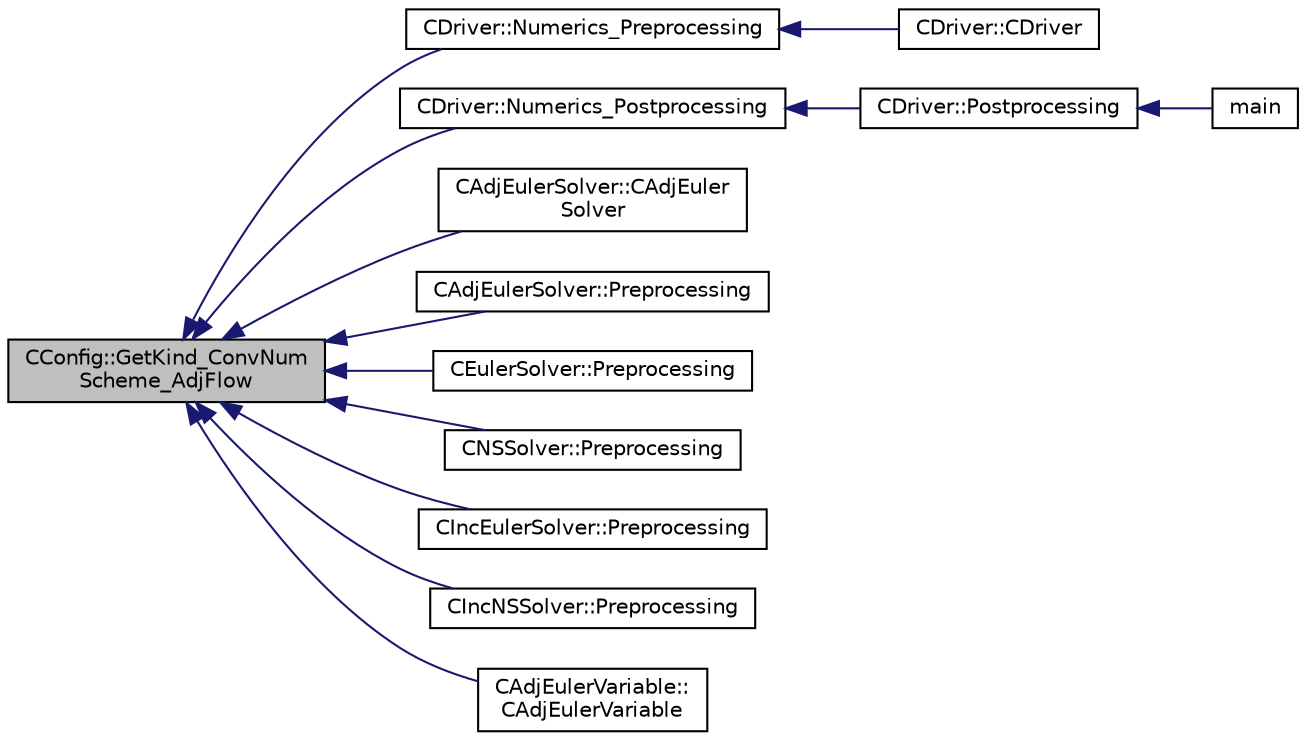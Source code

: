 digraph "CConfig::GetKind_ConvNumScheme_AdjFlow"
{
  edge [fontname="Helvetica",fontsize="10",labelfontname="Helvetica",labelfontsize="10"];
  node [fontname="Helvetica",fontsize="10",shape=record];
  rankdir="LR";
  Node4709 [label="CConfig::GetKind_ConvNum\lScheme_AdjFlow",height=0.2,width=0.4,color="black", fillcolor="grey75", style="filled", fontcolor="black"];
  Node4709 -> Node4710 [dir="back",color="midnightblue",fontsize="10",style="solid",fontname="Helvetica"];
  Node4710 [label="CDriver::Numerics_Preprocessing",height=0.2,width=0.4,color="black", fillcolor="white", style="filled",URL="$class_c_driver.html#a5c0a3e0cf9f6c3931d307aef1aba7bf4",tooltip="Definition and allocation of all solver classes. "];
  Node4710 -> Node4711 [dir="back",color="midnightblue",fontsize="10",style="solid",fontname="Helvetica"];
  Node4711 [label="CDriver::CDriver",height=0.2,width=0.4,color="black", fillcolor="white", style="filled",URL="$class_c_driver.html#a3fca4a013a6efa9bbb38fe78a86b5f3d",tooltip="Constructor of the class. "];
  Node4709 -> Node4712 [dir="back",color="midnightblue",fontsize="10",style="solid",fontname="Helvetica"];
  Node4712 [label="CDriver::Numerics_Postprocessing",height=0.2,width=0.4,color="black", fillcolor="white", style="filled",URL="$class_c_driver.html#ad38828d99fb5a34bded15212178fc7bd",tooltip="Definition and allocation of all solver classes. "];
  Node4712 -> Node4713 [dir="back",color="midnightblue",fontsize="10",style="solid",fontname="Helvetica"];
  Node4713 [label="CDriver::Postprocessing",height=0.2,width=0.4,color="black", fillcolor="white", style="filled",URL="$class_c_driver.html#a6ad9df8d8a8de75033ef296fed39c213",tooltip="Deallocation routine. "];
  Node4713 -> Node4714 [dir="back",color="midnightblue",fontsize="10",style="solid",fontname="Helvetica"];
  Node4714 [label="main",height=0.2,width=0.4,color="black", fillcolor="white", style="filled",URL="$_s_u2___c_f_d_8cpp.html#a0ddf1224851353fc92bfbff6f499fa97"];
  Node4709 -> Node4715 [dir="back",color="midnightblue",fontsize="10",style="solid",fontname="Helvetica"];
  Node4715 [label="CAdjEulerSolver::CAdjEuler\lSolver",height=0.2,width=0.4,color="black", fillcolor="white", style="filled",URL="$class_c_adj_euler_solver.html#a0a739888df9436d4707665d152a7af1a"];
  Node4709 -> Node4716 [dir="back",color="midnightblue",fontsize="10",style="solid",fontname="Helvetica"];
  Node4716 [label="CAdjEulerSolver::Preprocessing",height=0.2,width=0.4,color="black", fillcolor="white", style="filled",URL="$class_c_adj_euler_solver.html#a4ae0ed840dc8335fd921399625ba794f",tooltip="Initialize the residual vectors. "];
  Node4709 -> Node4717 [dir="back",color="midnightblue",fontsize="10",style="solid",fontname="Helvetica"];
  Node4717 [label="CEulerSolver::Preprocessing",height=0.2,width=0.4,color="black", fillcolor="white", style="filled",URL="$class_c_euler_solver.html#a8b89e1bfce33284c2d8f5f00f82f3f3f",tooltip="Compute primitive variables and their gradients. "];
  Node4709 -> Node4718 [dir="back",color="midnightblue",fontsize="10",style="solid",fontname="Helvetica"];
  Node4718 [label="CNSSolver::Preprocessing",height=0.2,width=0.4,color="black", fillcolor="white", style="filled",URL="$class_c_n_s_solver.html#a028c83d18cf8520dff2f9628d8a04e4b",tooltip="Restart residual and compute gradients. "];
  Node4709 -> Node4719 [dir="back",color="midnightblue",fontsize="10",style="solid",fontname="Helvetica"];
  Node4719 [label="CIncEulerSolver::Preprocessing",height=0.2,width=0.4,color="black", fillcolor="white", style="filled",URL="$class_c_inc_euler_solver.html#aabd902b10cc9b41b6b2c406efba0ac41",tooltip="Compute primitive variables and their gradients. "];
  Node4709 -> Node4720 [dir="back",color="midnightblue",fontsize="10",style="solid",fontname="Helvetica"];
  Node4720 [label="CIncNSSolver::Preprocessing",height=0.2,width=0.4,color="black", fillcolor="white", style="filled",URL="$class_c_inc_n_s_solver.html#ae84f6e86313acd1da80c505b4eab81e5",tooltip="Restart residual and compute gradients. "];
  Node4709 -> Node4721 [dir="back",color="midnightblue",fontsize="10",style="solid",fontname="Helvetica"];
  Node4721 [label="CAdjEulerVariable::\lCAdjEulerVariable",height=0.2,width=0.4,color="black", fillcolor="white", style="filled",URL="$class_c_adj_euler_variable.html#afb9c76a9feea451fef96ccc73a39f88e",tooltip="Constructor of the class. "];
}

